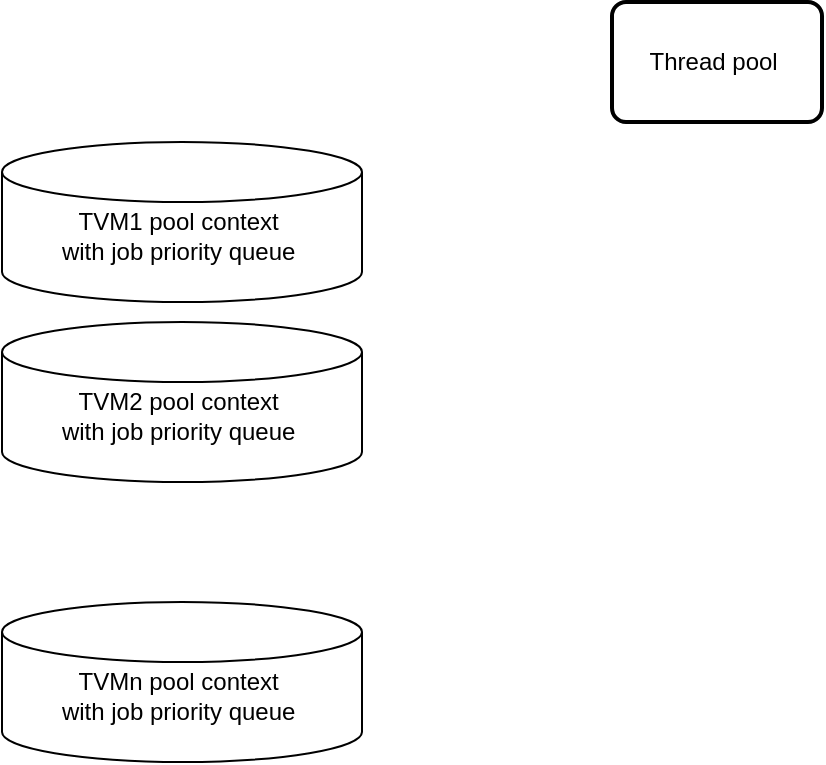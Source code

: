 <mxfile version="13.6.2" type="github">
  <diagram id="l00sNPKQN6jFdvKRunxz" name="Page-1">
    <mxGraphModel dx="1422" dy="762" grid="1" gridSize="10" guides="1" tooltips="1" connect="1" arrows="1" fold="1" page="1" pageScale="1" pageWidth="850" pageHeight="1100" math="0" shadow="0">
      <root>
        <mxCell id="0" />
        <mxCell id="1" parent="0" />
        <mxCell id="GB9CBjn94KdI325h25Sr-1" value="&lt;br&gt;TVM1 pool context&amp;nbsp;&lt;br&gt;with job priority queue&amp;nbsp;" style="shape=cylinder2;whiteSpace=wrap;html=1;boundedLbl=1;backgroundOutline=1;size=15;" vertex="1" parent="1">
          <mxGeometry x="120" y="380" width="180" height="80" as="geometry" />
        </mxCell>
        <mxCell id="GB9CBjn94KdI325h25Sr-3" value="Thread pool&amp;nbsp;" style="rounded=1;whiteSpace=wrap;html=1;absoluteArcSize=1;arcSize=14;strokeWidth=2;" vertex="1" parent="1">
          <mxGeometry x="425" y="310" width="105" height="60" as="geometry" />
        </mxCell>
        <mxCell id="GB9CBjn94KdI325h25Sr-4" value="&lt;br&gt;TVM2 pool context&amp;nbsp;&lt;br&gt;with job priority queue&amp;nbsp;" style="shape=cylinder2;whiteSpace=wrap;html=1;boundedLbl=1;backgroundOutline=1;size=15;" vertex="1" parent="1">
          <mxGeometry x="120" y="470" width="180" height="80" as="geometry" />
        </mxCell>
        <mxCell id="GB9CBjn94KdI325h25Sr-5" value="&lt;br&gt;TVMn pool context&amp;nbsp;&lt;br&gt;with job priority queue&amp;nbsp;" style="shape=cylinder2;whiteSpace=wrap;html=1;boundedLbl=1;backgroundOutline=1;size=15;" vertex="1" parent="1">
          <mxGeometry x="120" y="610" width="180" height="80" as="geometry" />
        </mxCell>
      </root>
    </mxGraphModel>
  </diagram>
</mxfile>
